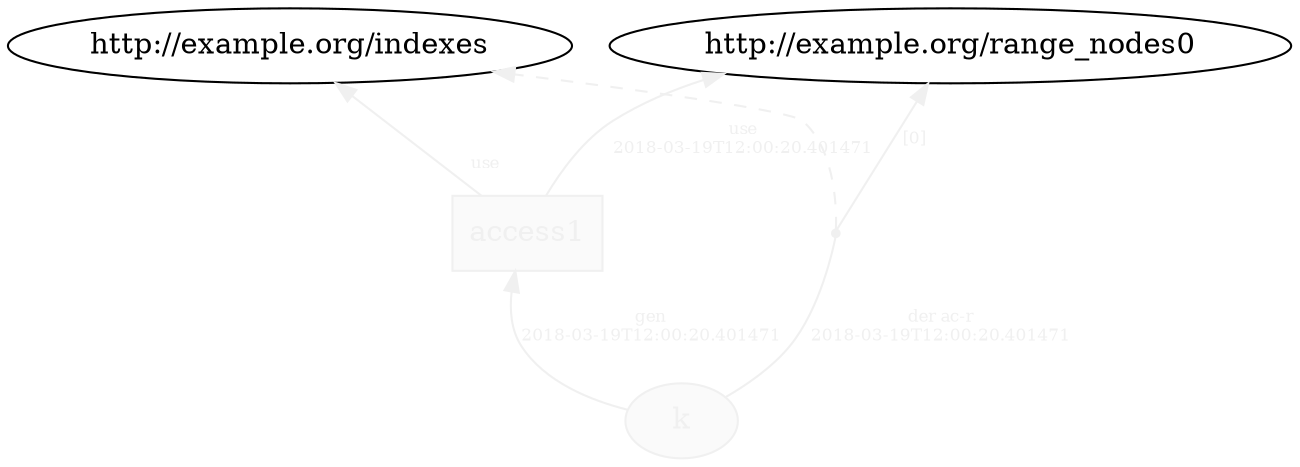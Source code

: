 digraph "PROV" { size="16,12"; rankdir="BT";
"http://example.org/k" [fillcolor="#FAFAFA",color="#F0F0F0",style="filled",fontcolor="#F0F0F0",label="k",URL="http://example.org/k"]
"http://example.org/access1" [fillcolor="#FAFAFA",color="#F0F0F0",shape="polygon",sides="4",style="filled",fontcolor="#F0F0F0",label="access1",URL="http://example.org/access1"]
"bn0" [shape="point",label="",fontcolor="#F0F0F0",color="#F0F0F0"]
"http://example.org/k" -> "bn0" [fontsize="8",distance="1.5",angle="60.0",rotation="20",label="der ac-r
2018-03-19T12:00:20.401471",arrowhead="none",fontcolor="#F0F0F0",color="#F0F0F0"]
"bn0" -> "http://example.org/indexes" [style="dashed",fontcolor="#F0F0F0",color="#F0F0F0"]
"bn0" -> "http://example.org/range_nodes0" [fontsize="8",distance="1.5",angle="60.0",rotation="20",label="[0]",fontcolor="#F0F0F0",color="#F0F0F0"]
"http://example.org/access1" -> "http://example.org/indexes" [labelfontsize="8",labeldistance="1.5",labelangle="60.0",rotation="20",taillabel="use",fontcolor="#F0F0F0",color="#F0F0F0"]
"http://example.org/access1" -> "http://example.org/range_nodes0" [fontsize="8",distance="1.5",angle="60.0",rotation="20",label="use
2018-03-19T12:00:20.401471",fontcolor="#F0F0F0",color="#F0F0F0"]
"http://example.org/k" -> "http://example.org/access1" [fontsize="8",distance="1.5",angle="60.0",rotation="20",label="gen
2018-03-19T12:00:20.401471",fontcolor="#F0F0F0",color="#F0F0F0"]
}